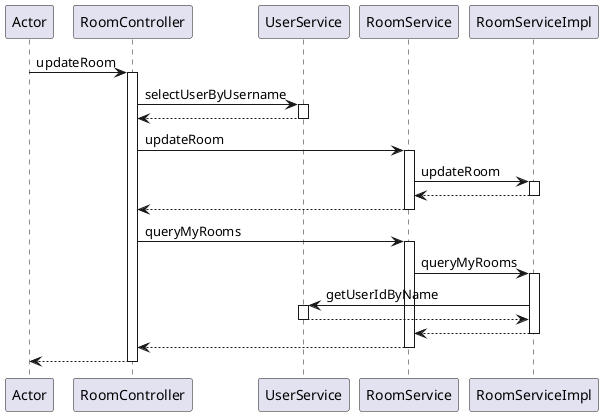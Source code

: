 @startuml
participant Actor
Actor -> RoomController : updateRoom
activate RoomController
RoomController -> UserService : selectUserByUsername
activate UserService
UserService --> RoomController
deactivate UserService
RoomController -> RoomService : updateRoom
activate RoomService
RoomService -> RoomServiceImpl : updateRoom
activate RoomServiceImpl
RoomServiceImpl --> RoomService
deactivate RoomServiceImpl
RoomService --> RoomController
deactivate RoomService
RoomController -> RoomService : queryMyRooms
activate RoomService
RoomService -> RoomServiceImpl : queryMyRooms
activate RoomServiceImpl
RoomServiceImpl -> UserService : getUserIdByName
activate UserService
UserService --> RoomServiceImpl
deactivate UserService
RoomServiceImpl --> RoomService
deactivate RoomServiceImpl
RoomService --> RoomController
deactivate RoomService
return
@enduml